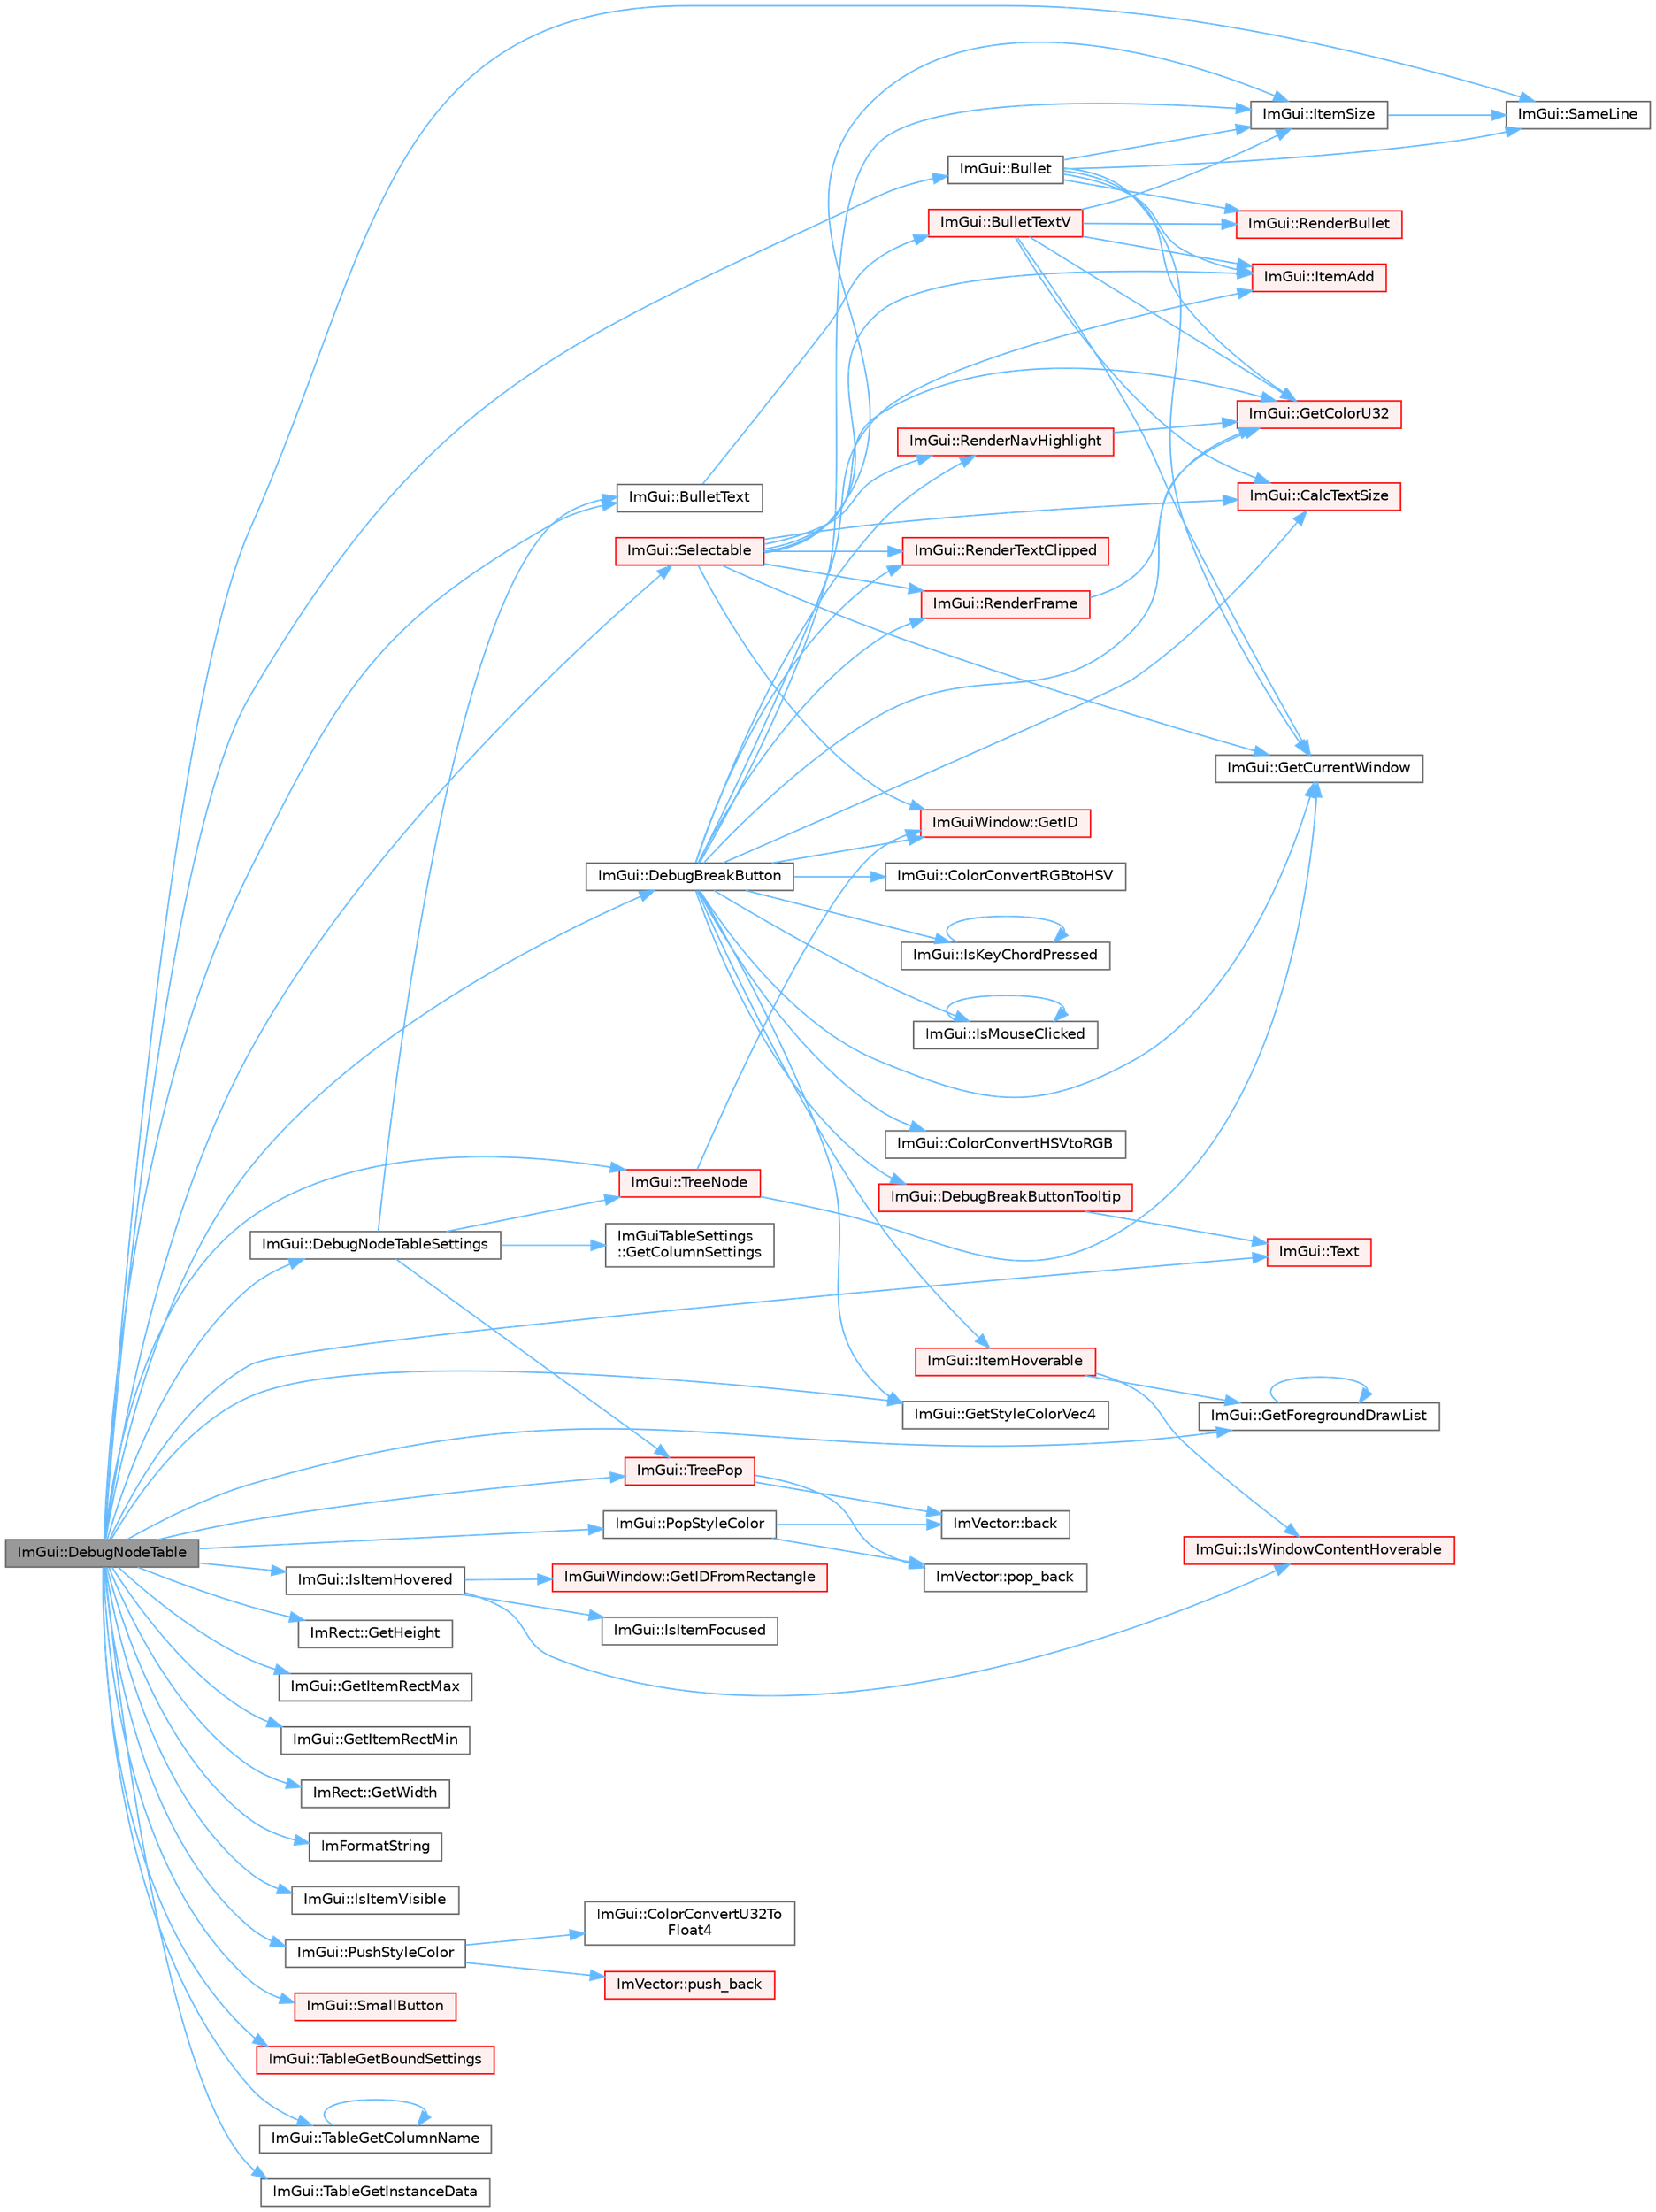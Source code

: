digraph "ImGui::DebugNodeTable"
{
 // LATEX_PDF_SIZE
  bgcolor="transparent";
  edge [fontname=Helvetica,fontsize=10,labelfontname=Helvetica,labelfontsize=10];
  node [fontname=Helvetica,fontsize=10,shape=box,height=0.2,width=0.4];
  rankdir="LR";
  Node1 [id="Node000001",label="ImGui::DebugNodeTable",height=0.2,width=0.4,color="gray40", fillcolor="grey60", style="filled", fontcolor="black",tooltip=" "];
  Node1 -> Node2 [id="edge1_Node000001_Node000002",color="steelblue1",style="solid",tooltip=" "];
  Node2 [id="Node000002",label="ImGui::Bullet",height=0.2,width=0.4,color="grey40", fillcolor="white", style="filled",URL="$namespace_im_gui.html#ae2d22212681556d2c2398dfd152f3121",tooltip=" "];
  Node2 -> Node3 [id="edge2_Node000002_Node000003",color="steelblue1",style="solid",tooltip=" "];
  Node3 [id="Node000003",label="ImGui::GetColorU32",height=0.2,width=0.4,color="red", fillcolor="#FFF0F0", style="filled",URL="$namespace_im_gui.html#a0de2d9bd347d9866511eb8d014e62556",tooltip=" "];
  Node2 -> Node5 [id="edge3_Node000002_Node000005",color="steelblue1",style="solid",tooltip=" "];
  Node5 [id="Node000005",label="ImGui::GetCurrentWindow",height=0.2,width=0.4,color="grey40", fillcolor="white", style="filled",URL="$namespace_im_gui.html#ac452417b5004ca16a814a72cff153526",tooltip=" "];
  Node2 -> Node6 [id="edge4_Node000002_Node000006",color="steelblue1",style="solid",tooltip=" "];
  Node6 [id="Node000006",label="ImGui::ItemAdd",height=0.2,width=0.4,color="red", fillcolor="#FFF0F0", style="filled",URL="$namespace_im_gui.html#a5de8ecd4c80efdca1af7329a2a48121c",tooltip=" "];
  Node2 -> Node28 [id="edge5_Node000002_Node000028",color="steelblue1",style="solid",tooltip=" "];
  Node28 [id="Node000028",label="ImGui::ItemSize",height=0.2,width=0.4,color="grey40", fillcolor="white", style="filled",URL="$namespace_im_gui.html#aeeb1ec6ae6548173dbf813e7df538c48",tooltip=" "];
  Node28 -> Node29 [id="edge6_Node000028_Node000029",color="steelblue1",style="solid",tooltip=" "];
  Node29 [id="Node000029",label="ImGui::SameLine",height=0.2,width=0.4,color="grey40", fillcolor="white", style="filled",URL="$namespace_im_gui.html#a2991c91e94f3b77a0c3411f4f3aa348e",tooltip=" "];
  Node2 -> Node30 [id="edge7_Node000002_Node000030",color="steelblue1",style="solid",tooltip=" "];
  Node30 [id="Node000030",label="ImGui::RenderBullet",height=0.2,width=0.4,color="red", fillcolor="#FFF0F0", style="filled",URL="$namespace_im_gui.html#a46189f75b2e25d595f1e71060d2a2633",tooltip=" "];
  Node2 -> Node29 [id="edge8_Node000002_Node000029",color="steelblue1",style="solid",tooltip=" "];
  Node1 -> Node36 [id="edge9_Node000001_Node000036",color="steelblue1",style="solid",tooltip=" "];
  Node36 [id="Node000036",label="ImGui::BulletText",height=0.2,width=0.4,color="grey40", fillcolor="white", style="filled",URL="$namespace_im_gui.html#af8d34d563b17c683943a0fa7bf5807bc",tooltip=" "];
  Node36 -> Node37 [id="edge10_Node000036_Node000037",color="steelblue1",style="solid",tooltip=" "];
  Node37 [id="Node000037",label="ImGui::BulletTextV",height=0.2,width=0.4,color="red", fillcolor="#FFF0F0", style="filled",URL="$namespace_im_gui.html#af8f4b5e96c745e205974857f9a584583",tooltip=" "];
  Node37 -> Node38 [id="edge11_Node000037_Node000038",color="steelblue1",style="solid",tooltip=" "];
  Node38 [id="Node000038",label="ImGui::CalcTextSize",height=0.2,width=0.4,color="red", fillcolor="#FFF0F0", style="filled",URL="$namespace_im_gui.html#a848b9db6cc4a186751c0ecebcaadc33b",tooltip=" "];
  Node37 -> Node3 [id="edge12_Node000037_Node000003",color="steelblue1",style="solid",tooltip=" "];
  Node37 -> Node5 [id="edge13_Node000037_Node000005",color="steelblue1",style="solid",tooltip=" "];
  Node37 -> Node6 [id="edge14_Node000037_Node000006",color="steelblue1",style="solid",tooltip=" "];
  Node37 -> Node28 [id="edge15_Node000037_Node000028",color="steelblue1",style="solid",tooltip=" "];
  Node37 -> Node30 [id="edge16_Node000037_Node000030",color="steelblue1",style="solid",tooltip=" "];
  Node1 -> Node51 [id="edge17_Node000001_Node000051",color="steelblue1",style="solid",tooltip=" "];
  Node51 [id="Node000051",label="ImGui::DebugBreakButton",height=0.2,width=0.4,color="grey40", fillcolor="white", style="filled",URL="$namespace_im_gui.html#ac2e737b701b4d252a54006a4c4214928",tooltip=" "];
  Node51 -> Node38 [id="edge18_Node000051_Node000038",color="steelblue1",style="solid",tooltip=" "];
  Node51 -> Node52 [id="edge19_Node000051_Node000052",color="steelblue1",style="solid",tooltip=" "];
  Node52 [id="Node000052",label="ImGui::ColorConvertHSVtoRGB",height=0.2,width=0.4,color="grey40", fillcolor="white", style="filled",URL="$namespace_im_gui.html#a074427678b3e56378b7dcdefa4c8b5c7",tooltip=" "];
  Node51 -> Node53 [id="edge20_Node000051_Node000053",color="steelblue1",style="solid",tooltip=" "];
  Node53 [id="Node000053",label="ImGui::ColorConvertRGBtoHSV",height=0.2,width=0.4,color="grey40", fillcolor="white", style="filled",URL="$namespace_im_gui.html#aaed5ed34aaaa02b61cbb67598c0ad9ca",tooltip=" "];
  Node51 -> Node54 [id="edge21_Node000051_Node000054",color="steelblue1",style="solid",tooltip=" "];
  Node54 [id="Node000054",label="ImGui::DebugBreakButtonTooltip",height=0.2,width=0.4,color="red", fillcolor="#FFF0F0", style="filled",URL="$namespace_im_gui.html#a6f2a211be11756216a881936bc6d9aab",tooltip=" "];
  Node54 -> Node180 [id="edge22_Node000054_Node000180",color="steelblue1",style="solid",tooltip=" "];
  Node180 [id="Node000180",label="ImGui::Text",height=0.2,width=0.4,color="red", fillcolor="#FFF0F0", style="filled",URL="$namespace_im_gui.html#a9e7b83611fe441d54fad2effb4bf4965",tooltip=" "];
  Node51 -> Node3 [id="edge23_Node000051_Node000003",color="steelblue1",style="solid",tooltip=" "];
  Node51 -> Node5 [id="edge24_Node000051_Node000005",color="steelblue1",style="solid",tooltip=" "];
  Node51 -> Node146 [id="edge25_Node000051_Node000146",color="steelblue1",style="solid",tooltip=" "];
  Node146 [id="Node000146",label="ImGuiWindow::GetID",height=0.2,width=0.4,color="red", fillcolor="#FFF0F0", style="filled",URL="$struct_im_gui_window.html#a66400a63bc0b54d7d29e08d1b1b1a42b",tooltip=" "];
  Node51 -> Node98 [id="edge26_Node000051_Node000098",color="steelblue1",style="solid",tooltip=" "];
  Node98 [id="Node000098",label="ImGui::GetStyleColorVec4",height=0.2,width=0.4,color="grey40", fillcolor="white", style="filled",URL="$namespace_im_gui.html#ad838e580972e2c4b3da2b0f60754b662",tooltip=" "];
  Node51 -> Node188 [id="edge27_Node000051_Node000188",color="steelblue1",style="solid",tooltip=" "];
  Node188 [id="Node000188",label="ImGui::IsKeyChordPressed",height=0.2,width=0.4,color="grey40", fillcolor="white", style="filled",URL="$namespace_im_gui.html#ab3e095e7757d000686cfa2aff76534d2",tooltip=" "];
  Node188 -> Node188 [id="edge28_Node000188_Node000188",color="steelblue1",style="solid",tooltip=" "];
  Node51 -> Node189 [id="edge29_Node000051_Node000189",color="steelblue1",style="solid",tooltip=" "];
  Node189 [id="Node000189",label="ImGui::IsMouseClicked",height=0.2,width=0.4,color="grey40", fillcolor="white", style="filled",URL="$namespace_im_gui.html#a2d430db9485d0b3d86d51d5436225495",tooltip=" "];
  Node189 -> Node189 [id="edge30_Node000189_Node000189",color="steelblue1",style="solid",tooltip=" "];
  Node51 -> Node6 [id="edge31_Node000051_Node000006",color="steelblue1",style="solid",tooltip=" "];
  Node51 -> Node190 [id="edge32_Node000051_Node000190",color="steelblue1",style="solid",tooltip=" "];
  Node190 [id="Node000190",label="ImGui::ItemHoverable",height=0.2,width=0.4,color="red", fillcolor="#FFF0F0", style="filled",URL="$namespace_im_gui.html#a1d7304e335dbe35c4d97b67854111ed2",tooltip=" "];
  Node190 -> Node21 [id="edge33_Node000190_Node000021",color="steelblue1",style="solid",tooltip=" "];
  Node21 [id="Node000021",label="ImGui::GetForegroundDrawList",height=0.2,width=0.4,color="grey40", fillcolor="white", style="filled",URL="$namespace_im_gui.html#a718d48e3636f9df63e4820d0fef34e78",tooltip=" "];
  Node21 -> Node21 [id="edge34_Node000021_Node000021",color="steelblue1",style="solid",tooltip=" "];
  Node190 -> Node135 [id="edge35_Node000190_Node000135",color="steelblue1",style="solid",tooltip=" "];
  Node135 [id="Node000135",label="ImGui::IsWindowContentHoverable",height=0.2,width=0.4,color="red", fillcolor="#FFF0F0", style="filled",URL="$namespace_im_gui.html#ab3095c274afa3c3d73e1d5cae190f469",tooltip=" "];
  Node51 -> Node28 [id="edge36_Node000051_Node000028",color="steelblue1",style="solid",tooltip=" "];
  Node51 -> Node192 [id="edge37_Node000051_Node000192",color="steelblue1",style="solid",tooltip=" "];
  Node192 [id="Node000192",label="ImGui::RenderFrame",height=0.2,width=0.4,color="red", fillcolor="#FFF0F0", style="filled",URL="$namespace_im_gui.html#a621ba649568ede3939d4f10d83b86d04",tooltip=" "];
  Node192 -> Node3 [id="edge38_Node000192_Node000003",color="steelblue1",style="solid",tooltip=" "];
  Node51 -> Node193 [id="edge39_Node000051_Node000193",color="steelblue1",style="solid",tooltip=" "];
  Node193 [id="Node000193",label="ImGui::RenderNavHighlight",height=0.2,width=0.4,color="red", fillcolor="#FFF0F0", style="filled",URL="$namespace_im_gui.html#add2e040b97eeb0857dc7d02876b07b72",tooltip=" "];
  Node193 -> Node3 [id="edge40_Node000193_Node000003",color="steelblue1",style="solid",tooltip=" "];
  Node51 -> Node194 [id="edge41_Node000051_Node000194",color="steelblue1",style="solid",tooltip=" "];
  Node194 [id="Node000194",label="ImGui::RenderTextClipped",height=0.2,width=0.4,color="red", fillcolor="#FFF0F0", style="filled",URL="$namespace_im_gui.html#ab362eafae794c7364a6b96ea06f38eb9",tooltip=" "];
  Node1 -> Node196 [id="edge42_Node000001_Node000196",color="steelblue1",style="solid",tooltip=" "];
  Node196 [id="Node000196",label="ImGui::DebugNodeTableSettings",height=0.2,width=0.4,color="grey40", fillcolor="white", style="filled",URL="$namespace_im_gui.html#a476f5fea6e50fae946a366567da7f89f",tooltip=" "];
  Node196 -> Node36 [id="edge43_Node000196_Node000036",color="steelblue1",style="solid",tooltip=" "];
  Node196 -> Node197 [id="edge44_Node000196_Node000197",color="steelblue1",style="solid",tooltip=" "];
  Node197 [id="Node000197",label="ImGuiTableSettings\l::GetColumnSettings",height=0.2,width=0.4,color="grey40", fillcolor="white", style="filled",URL="$struct_im_gui_table_settings.html#ae26859503d7552a9d4efe351d8f9f7a2",tooltip=" "];
  Node196 -> Node198 [id="edge45_Node000196_Node000198",color="steelblue1",style="solid",tooltip=" "];
  Node198 [id="Node000198",label="ImGui::TreeNode",height=0.2,width=0.4,color="red", fillcolor="#FFF0F0", style="filled",URL="$namespace_im_gui.html#a4dff507ce8bbe0da9556bb50b1e60d7f",tooltip=" "];
  Node198 -> Node5 [id="edge46_Node000198_Node000005",color="steelblue1",style="solid",tooltip=" "];
  Node198 -> Node146 [id="edge47_Node000198_Node000146",color="steelblue1",style="solid",tooltip=" "];
  Node196 -> Node214 [id="edge48_Node000196_Node000214",color="steelblue1",style="solid",tooltip=" "];
  Node214 [id="Node000214",label="ImGui::TreePop",height=0.2,width=0.4,color="red", fillcolor="#FFF0F0", style="filled",URL="$namespace_im_gui.html#a41ecf265e5f678c78fc9c30b3cf2077f",tooltip=" "];
  Node214 -> Node59 [id="edge49_Node000214_Node000059",color="steelblue1",style="solid",tooltip=" "];
  Node59 [id="Node000059",label="ImVector::back",height=0.2,width=0.4,color="grey40", fillcolor="white", style="filled",URL="$struct_im_vector.html#a2d80e87e81b1b01143c8d8be93e6fde1",tooltip=" "];
  Node214 -> Node149 [id="edge50_Node000214_Node000149",color="steelblue1",style="solid",tooltip=" "];
  Node149 [id="Node000149",label="ImVector::pop_back",height=0.2,width=0.4,color="grey40", fillcolor="white", style="filled",URL="$struct_im_vector.html#a3db7ce62d3c429effdb893fbf7148c1c",tooltip=" "];
  Node1 -> Node21 [id="edge51_Node000001_Node000021",color="steelblue1",style="solid",tooltip=" "];
  Node1 -> Node67 [id="edge52_Node000001_Node000067",color="steelblue1",style="solid",tooltip=" "];
  Node67 [id="Node000067",label="ImRect::GetHeight",height=0.2,width=0.4,color="grey40", fillcolor="white", style="filled",URL="$struct_im_rect.html#a748d8ae9cb26508951ec6e2f2df0625b",tooltip=" "];
  Node1 -> Node217 [id="edge53_Node000001_Node000217",color="steelblue1",style="solid",tooltip=" "];
  Node217 [id="Node000217",label="ImGui::GetItemRectMax",height=0.2,width=0.4,color="grey40", fillcolor="white", style="filled",URL="$namespace_im_gui.html#a3d260209b8dc25a2c942e8cfd1ed0e51",tooltip=" "];
  Node1 -> Node218 [id="edge54_Node000001_Node000218",color="steelblue1",style="solid",tooltip=" "];
  Node218 [id="Node000218",label="ImGui::GetItemRectMin",height=0.2,width=0.4,color="grey40", fillcolor="white", style="filled",URL="$namespace_im_gui.html#a65b24b72ec0e8444c705cebf3e91f570",tooltip=" "];
  Node1 -> Node98 [id="edge55_Node000001_Node000098",color="steelblue1",style="solid",tooltip=" "];
  Node1 -> Node69 [id="edge56_Node000001_Node000069",color="steelblue1",style="solid",tooltip=" "];
  Node69 [id="Node000069",label="ImRect::GetWidth",height=0.2,width=0.4,color="grey40", fillcolor="white", style="filled",URL="$struct_im_rect.html#afa75cb8491f20901c96166d17dcddac4",tooltip=" "];
  Node1 -> Node126 [id="edge57_Node000001_Node000126",color="steelblue1",style="solid",tooltip=" "];
  Node126 [id="Node000126",label="ImFormatString",height=0.2,width=0.4,color="grey40", fillcolor="white", style="filled",URL="$imgui_8cpp.html#a75ccaf7d676b1f567ba888ae42ac3809",tooltip=" "];
  Node1 -> Node130 [id="edge58_Node000001_Node000130",color="steelblue1",style="solid",tooltip=" "];
  Node130 [id="Node000130",label="ImGui::IsItemHovered",height=0.2,width=0.4,color="grey40", fillcolor="white", style="filled",URL="$namespace_im_gui.html#ac9a400eff3a9561d95e80486c52a660b",tooltip=" "];
  Node130 -> Node131 [id="edge59_Node000130_Node000131",color="steelblue1",style="solid",tooltip=" "];
  Node131 [id="Node000131",label="ImGuiWindow::GetIDFromRectangle",height=0.2,width=0.4,color="red", fillcolor="#FFF0F0", style="filled",URL="$struct_im_gui_window.html#a44931b6e73248930490d2c89377a8233",tooltip=" "];
  Node130 -> Node134 [id="edge60_Node000130_Node000134",color="steelblue1",style="solid",tooltip=" "];
  Node134 [id="Node000134",label="ImGui::IsItemFocused",height=0.2,width=0.4,color="grey40", fillcolor="white", style="filled",URL="$namespace_im_gui.html#add3290865a67327258c3a32b695adb28",tooltip=" "];
  Node130 -> Node135 [id="edge61_Node000130_Node000135",color="steelblue1",style="solid",tooltip=" "];
  Node1 -> Node219 [id="edge62_Node000001_Node000219",color="steelblue1",style="solid",tooltip=" "];
  Node219 [id="Node000219",label="ImGui::IsItemVisible",height=0.2,width=0.4,color="grey40", fillcolor="white", style="filled",URL="$namespace_im_gui.html#a0e9273fc53bdf7ca39d59cdb657c3c2f",tooltip=" "];
  Node1 -> Node220 [id="edge63_Node000001_Node000220",color="steelblue1",style="solid",tooltip=" "];
  Node220 [id="Node000220",label="ImGui::PopStyleColor",height=0.2,width=0.4,color="grey40", fillcolor="white", style="filled",URL="$namespace_im_gui.html#a9795f730b4043a98b6254738d86efcdc",tooltip=" "];
  Node220 -> Node59 [id="edge64_Node000220_Node000059",color="steelblue1",style="solid",tooltip=" "];
  Node220 -> Node149 [id="edge65_Node000220_Node000149",color="steelblue1",style="solid",tooltip=" "];
  Node1 -> Node221 [id="edge66_Node000001_Node000221",color="steelblue1",style="solid",tooltip=" "];
  Node221 [id="Node000221",label="ImGui::PushStyleColor",height=0.2,width=0.4,color="grey40", fillcolor="white", style="filled",URL="$namespace_im_gui.html#a77ee84afb636e05eb4b2d6eeddcc2aa8",tooltip=" "];
  Node221 -> Node222 [id="edge67_Node000221_Node000222",color="steelblue1",style="solid",tooltip=" "];
  Node222 [id="Node000222",label="ImGui::ColorConvertU32To\lFloat4",height=0.2,width=0.4,color="grey40", fillcolor="white", style="filled",URL="$namespace_im_gui.html#a74df648cad381b5ad979c3609b7f4b2a",tooltip=" "];
  Node221 -> Node93 [id="edge68_Node000221_Node000093",color="steelblue1",style="solid",tooltip=" "];
  Node93 [id="Node000093",label="ImVector::push_back",height=0.2,width=0.4,color="red", fillcolor="#FFF0F0", style="filled",URL="$struct_im_vector.html#aab5df48e0711a48bd12f3206e08c4108",tooltip=" "];
  Node1 -> Node29 [id="edge69_Node000001_Node000029",color="steelblue1",style="solid",tooltip=" "];
  Node1 -> Node223 [id="edge70_Node000001_Node000223",color="steelblue1",style="solid",tooltip=" "];
  Node223 [id="Node000223",label="ImGui::Selectable",height=0.2,width=0.4,color="red", fillcolor="#FFF0F0", style="filled",URL="$namespace_im_gui.html#af98575238bda183a523df19fb447af60",tooltip=" "];
  Node223 -> Node38 [id="edge71_Node000223_Node000038",color="steelblue1",style="solid",tooltip=" "];
  Node223 -> Node3 [id="edge72_Node000223_Node000003",color="steelblue1",style="solid",tooltip=" "];
  Node223 -> Node5 [id="edge73_Node000223_Node000005",color="steelblue1",style="solid",tooltip=" "];
  Node223 -> Node146 [id="edge74_Node000223_Node000146",color="steelblue1",style="solid",tooltip=" "];
  Node223 -> Node6 [id="edge75_Node000223_Node000006",color="steelblue1",style="solid",tooltip=" "];
  Node223 -> Node28 [id="edge76_Node000223_Node000028",color="steelblue1",style="solid",tooltip=" "];
  Node223 -> Node192 [id="edge77_Node000223_Node000192",color="steelblue1",style="solid",tooltip=" "];
  Node223 -> Node193 [id="edge78_Node000223_Node000193",color="steelblue1",style="solid",tooltip=" "];
  Node223 -> Node194 [id="edge79_Node000223_Node000194",color="steelblue1",style="solid",tooltip=" "];
  Node1 -> Node228 [id="edge80_Node000001_Node000228",color="steelblue1",style="solid",tooltip=" "];
  Node228 [id="Node000228",label="ImGui::SmallButton",height=0.2,width=0.4,color="red", fillcolor="#FFF0F0", style="filled",URL="$namespace_im_gui.html#a5b76ec69758aeb0a00a66f142f7a4fb2",tooltip=" "];
  Node1 -> Node232 [id="edge81_Node000001_Node000232",color="steelblue1",style="solid",tooltip=" "];
  Node232 [id="Node000232",label="ImGui::TableGetBoundSettings",height=0.2,width=0.4,color="red", fillcolor="#FFF0F0", style="filled",URL="$namespace_im_gui.html#a4824b64a0052e57fdb17c90331fb39cd",tooltip=" "];
  Node1 -> Node234 [id="edge82_Node000001_Node000234",color="steelblue1",style="solid",tooltip=" "];
  Node234 [id="Node000234",label="ImGui::TableGetColumnName",height=0.2,width=0.4,color="grey40", fillcolor="white", style="filled",URL="$namespace_im_gui.html#a38ddf97e72be7278e6661d7db3055526",tooltip=" "];
  Node234 -> Node234 [id="edge83_Node000234_Node000234",color="steelblue1",style="solid",tooltip=" "];
  Node1 -> Node235 [id="edge84_Node000001_Node000235",color="steelblue1",style="solid",tooltip=" "];
  Node235 [id="Node000235",label="ImGui::TableGetInstanceData",height=0.2,width=0.4,color="grey40", fillcolor="white", style="filled",URL="$namespace_im_gui.html#aaf5b122b1f088db308b44508c240b05f",tooltip=" "];
  Node1 -> Node180 [id="edge85_Node000001_Node000180",color="steelblue1",style="solid",tooltip=" "];
  Node1 -> Node198 [id="edge86_Node000001_Node000198",color="steelblue1",style="solid",tooltip=" "];
  Node1 -> Node214 [id="edge87_Node000001_Node000214",color="steelblue1",style="solid",tooltip=" "];
}
